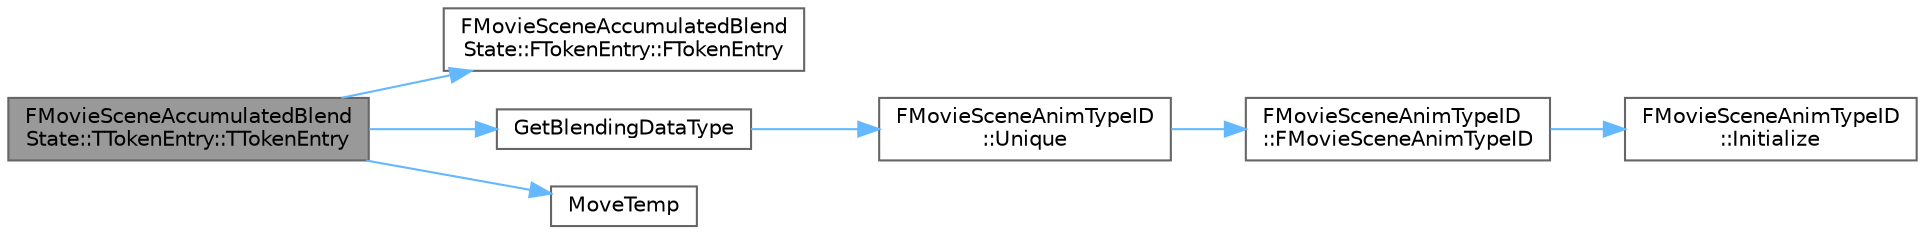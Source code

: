 digraph "FMovieSceneAccumulatedBlendState::TTokenEntry::TTokenEntry"
{
 // INTERACTIVE_SVG=YES
 // LATEX_PDF_SIZE
  bgcolor="transparent";
  edge [fontname=Helvetica,fontsize=10,labelfontname=Helvetica,labelfontsize=10];
  node [fontname=Helvetica,fontsize=10,shape=box,height=0.2,width=0.4];
  rankdir="LR";
  Node1 [id="Node000001",label="FMovieSceneAccumulatedBlend\lState::TTokenEntry::TTokenEntry",height=0.2,width=0.4,color="gray40", fillcolor="grey60", style="filled", fontcolor="black",tooltip=" "];
  Node1 -> Node2 [id="edge1_Node000001_Node000002",color="steelblue1",style="solid",tooltip=" "];
  Node2 [id="Node000002",label="FMovieSceneAccumulatedBlend\lState::FTokenEntry::FTokenEntry",height=0.2,width=0.4,color="grey40", fillcolor="white", style="filled",URL="$d6/d49/structFMovieSceneAccumulatedBlendState_1_1FTokenEntry.html#a407837241cbf580cb42c5742952d6b38",tooltip="Constructor."];
  Node1 -> Node3 [id="edge2_Node000001_Node000003",color="steelblue1",style="solid",tooltip=" "];
  Node3 [id="Node000003",label="GetBlendingDataType",height=0.2,width=0.4,color="grey40", fillcolor="white", style="filled",URL="$de/d3e/BlendableTokenStack_8h.html#a098d8eea3823b16d7481acd6f20c3730",tooltip="Template to access the type ID for a given blendable data type Care should be taken to ensure that on..."];
  Node3 -> Node4 [id="edge3_Node000003_Node000004",color="steelblue1",style="solid",tooltip=" "];
  Node4 [id="Node000004",label="FMovieSceneAnimTypeID\l::Unique",height=0.2,width=0.4,color="grey40", fillcolor="white", style="filled",URL="$d1/d4b/structFMovieSceneAnimTypeID.html#aa2c58a869d039bc2368def3f326051c6",tooltip=" "];
  Node4 -> Node5 [id="edge4_Node000004_Node000005",color="steelblue1",style="solid",tooltip=" "];
  Node5 [id="Node000005",label="FMovieSceneAnimTypeID\l::FMovieSceneAnimTypeID",height=0.2,width=0.4,color="grey40", fillcolor="white", style="filled",URL="$d1/d4b/structFMovieSceneAnimTypeID.html#a84287900e7f68fd555acdc6ce520c053",tooltip=" "];
  Node5 -> Node6 [id="edge5_Node000005_Node000006",color="steelblue1",style="solid",tooltip=" "];
  Node6 [id="Node000006",label="FMovieSceneAnimTypeID\l::Initialize",height=0.2,width=0.4,color="grey40", fillcolor="white", style="filled",URL="$d1/d4b/structFMovieSceneAnimTypeID.html#a1f3f798fe3a382d6d3235cfe700eea8a",tooltip="Initialize this structure by storing the hash result in the static ptr itself This ensures subsequent..."];
  Node1 -> Node7 [id="edge6_Node000001_Node000007",color="steelblue1",style="solid",tooltip=" "];
  Node7 [id="Node000007",label="MoveTemp",height=0.2,width=0.4,color="grey40", fillcolor="white", style="filled",URL="$d4/d24/UnrealTemplate_8h.html#ad5e6c049aeb9c9115fec514ba581dbb6",tooltip="MoveTemp will cast a reference to an rvalue reference."];
}
